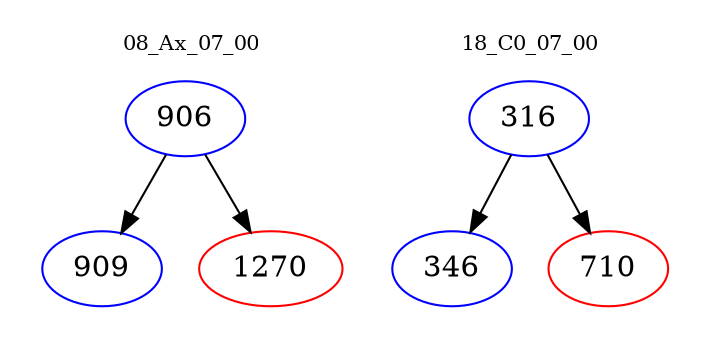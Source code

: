 digraph{
subgraph cluster_0 {
color = white
label = "08_Ax_07_00";
fontsize=10;
T0_906 [label="906", color="blue"]
T0_906 -> T0_909 [color="black"]
T0_909 [label="909", color="blue"]
T0_906 -> T0_1270 [color="black"]
T0_1270 [label="1270", color="red"]
}
subgraph cluster_1 {
color = white
label = "18_C0_07_00";
fontsize=10;
T1_316 [label="316", color="blue"]
T1_316 -> T1_346 [color="black"]
T1_346 [label="346", color="blue"]
T1_316 -> T1_710 [color="black"]
T1_710 [label="710", color="red"]
}
}
